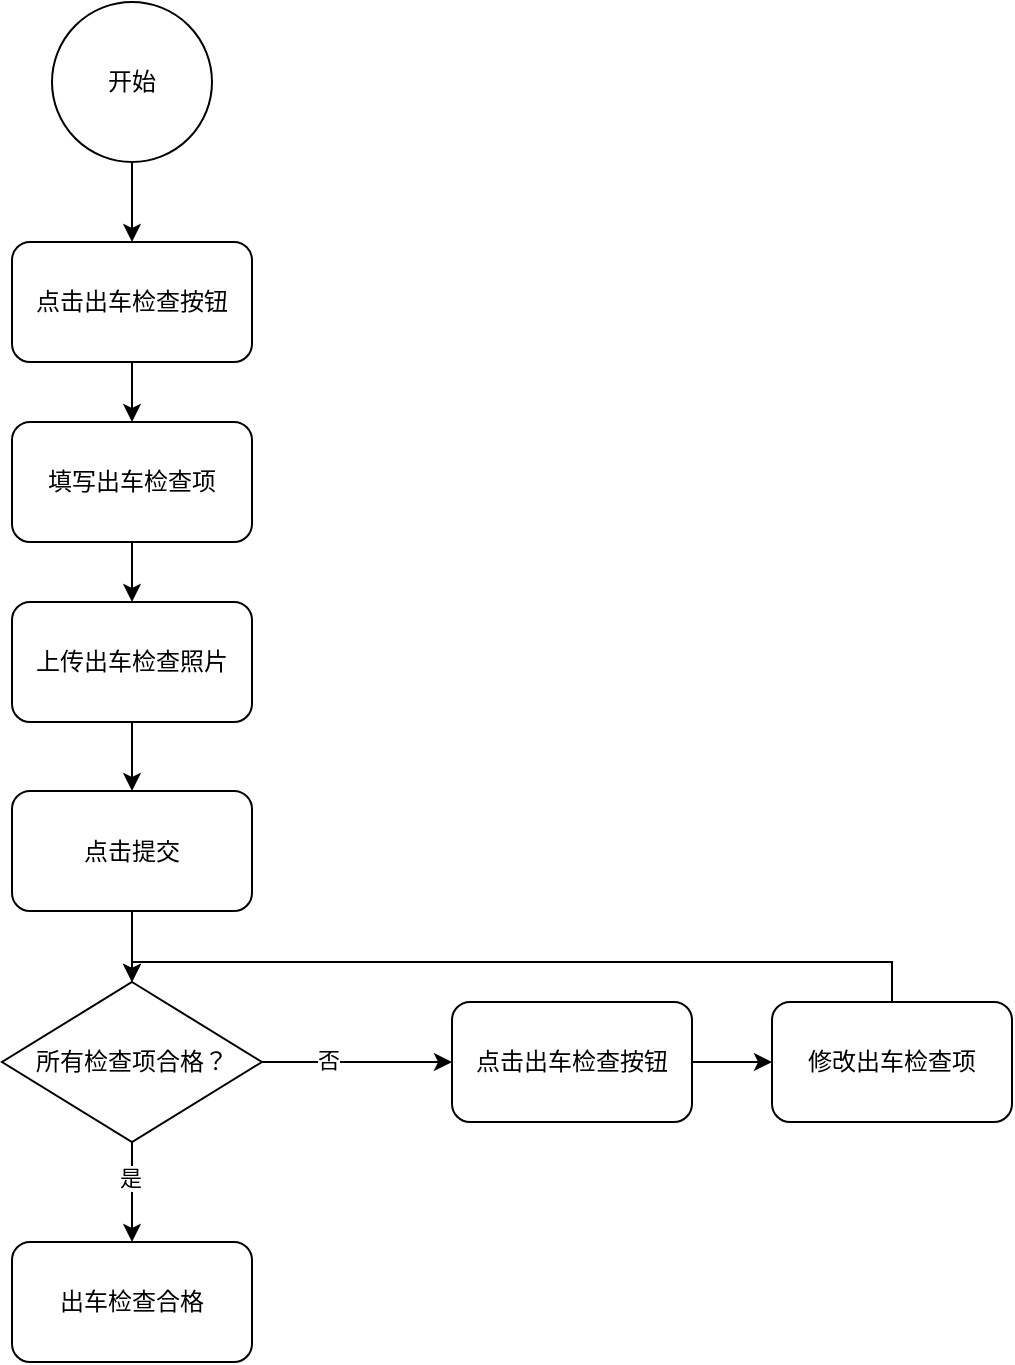 <mxfile version="17.0.0" type="github">
  <diagram id="ezSY-wmksSdNFoscop0H" name="Page-1">
    <mxGraphModel dx="1422" dy="737" grid="1" gridSize="10" guides="1" tooltips="1" connect="1" arrows="1" fold="1" page="1" pageScale="1" pageWidth="827" pageHeight="1169" math="0" shadow="0">
      <root>
        <mxCell id="0" />
        <mxCell id="1" parent="0" />
        <mxCell id="oghAxSfRLu5-lUJlxqkl-4" style="edgeStyle=orthogonalEdgeStyle;rounded=0;orthogonalLoop=1;jettySize=auto;html=1;exitX=0.5;exitY=1;exitDx=0;exitDy=0;" parent="1" source="oghAxSfRLu5-lUJlxqkl-1" target="oghAxSfRLu5-lUJlxqkl-3" edge="1">
          <mxGeometry relative="1" as="geometry" />
        </mxCell>
        <mxCell id="oghAxSfRLu5-lUJlxqkl-1" value="开始" style="ellipse;whiteSpace=wrap;html=1;aspect=fixed;" parent="1" vertex="1">
          <mxGeometry x="160" y="160" width="80" height="80" as="geometry" />
        </mxCell>
        <mxCell id="oghAxSfRLu5-lUJlxqkl-7" style="edgeStyle=orthogonalEdgeStyle;rounded=0;orthogonalLoop=1;jettySize=auto;html=1;exitX=0.5;exitY=1;exitDx=0;exitDy=0;entryX=0.5;entryY=0;entryDx=0;entryDy=0;" parent="1" source="oghAxSfRLu5-lUJlxqkl-3" target="oghAxSfRLu5-lUJlxqkl-6" edge="1">
          <mxGeometry relative="1" as="geometry" />
        </mxCell>
        <mxCell id="oghAxSfRLu5-lUJlxqkl-3" value="点击出车检查按钮" style="rounded=1;whiteSpace=wrap;html=1;" parent="1" vertex="1">
          <mxGeometry x="140" y="280" width="120" height="60" as="geometry" />
        </mxCell>
        <mxCell id="oghAxSfRLu5-lUJlxqkl-9" style="edgeStyle=orthogonalEdgeStyle;rounded=0;orthogonalLoop=1;jettySize=auto;html=1;exitX=0.5;exitY=1;exitDx=0;exitDy=0;" parent="1" source="oghAxSfRLu5-lUJlxqkl-6" target="oghAxSfRLu5-lUJlxqkl-8" edge="1">
          <mxGeometry relative="1" as="geometry" />
        </mxCell>
        <mxCell id="oghAxSfRLu5-lUJlxqkl-6" value="填写出车检查项" style="rounded=1;whiteSpace=wrap;html=1;" parent="1" vertex="1">
          <mxGeometry x="140" y="370" width="120" height="60" as="geometry" />
        </mxCell>
        <mxCell id="oghAxSfRLu5-lUJlxqkl-11" style="edgeStyle=orthogonalEdgeStyle;rounded=0;orthogonalLoop=1;jettySize=auto;html=1;exitX=0.5;exitY=1;exitDx=0;exitDy=0;entryX=0.5;entryY=0;entryDx=0;entryDy=0;" parent="1" source="oghAxSfRLu5-lUJlxqkl-8" target="oghAxSfRLu5-lUJlxqkl-10" edge="1">
          <mxGeometry relative="1" as="geometry" />
        </mxCell>
        <mxCell id="oghAxSfRLu5-lUJlxqkl-8" value="上传出车检查照片" style="rounded=1;whiteSpace=wrap;html=1;" parent="1" vertex="1">
          <mxGeometry x="140" y="460" width="120" height="60" as="geometry" />
        </mxCell>
        <mxCell id="oghAxSfRLu5-lUJlxqkl-13" style="edgeStyle=orthogonalEdgeStyle;rounded=0;orthogonalLoop=1;jettySize=auto;html=1;exitX=0.5;exitY=1;exitDx=0;exitDy=0;entryX=0.5;entryY=0;entryDx=0;entryDy=0;" parent="1" source="oghAxSfRLu5-lUJlxqkl-10" target="oghAxSfRLu5-lUJlxqkl-12" edge="1">
          <mxGeometry relative="1" as="geometry" />
        </mxCell>
        <mxCell id="oghAxSfRLu5-lUJlxqkl-10" value="点击提交" style="rounded=1;whiteSpace=wrap;html=1;" parent="1" vertex="1">
          <mxGeometry x="140" y="554.5" width="120" height="60" as="geometry" />
        </mxCell>
        <mxCell id="oghAxSfRLu5-lUJlxqkl-16" style="edgeStyle=orthogonalEdgeStyle;rounded=0;orthogonalLoop=1;jettySize=auto;html=1;exitX=0.5;exitY=1;exitDx=0;exitDy=0;entryX=0.5;entryY=0;entryDx=0;entryDy=0;" parent="1" source="oghAxSfRLu5-lUJlxqkl-12" target="oghAxSfRLu5-lUJlxqkl-17" edge="1">
          <mxGeometry relative="1" as="geometry">
            <mxPoint x="200" y="770" as="targetPoint" />
          </mxGeometry>
        </mxCell>
        <mxCell id="oghAxSfRLu5-lUJlxqkl-18" value="是" style="edgeLabel;html=1;align=center;verticalAlign=middle;resizable=0;points=[];" parent="oghAxSfRLu5-lUJlxqkl-16" vertex="1" connectable="0">
          <mxGeometry x="-0.28" y="-1" relative="1" as="geometry">
            <mxPoint as="offset" />
          </mxGeometry>
        </mxCell>
        <mxCell id="jXRGO0eoqpwSwtgL69Kq-2" style="edgeStyle=orthogonalEdgeStyle;rounded=0;orthogonalLoop=1;jettySize=auto;html=1;exitX=1;exitY=0.5;exitDx=0;exitDy=0;entryX=0;entryY=0.5;entryDx=0;entryDy=0;" edge="1" parent="1" source="oghAxSfRLu5-lUJlxqkl-12" target="jXRGO0eoqpwSwtgL69Kq-1">
          <mxGeometry relative="1" as="geometry" />
        </mxCell>
        <mxCell id="jXRGO0eoqpwSwtgL69Kq-3" value="否" style="edgeLabel;html=1;align=center;verticalAlign=middle;resizable=0;points=[];" vertex="1" connectable="0" parent="jXRGO0eoqpwSwtgL69Kq-2">
          <mxGeometry x="-0.305" y="1" relative="1" as="geometry">
            <mxPoint as="offset" />
          </mxGeometry>
        </mxCell>
        <mxCell id="oghAxSfRLu5-lUJlxqkl-12" value="所有检查项合格？" style="rhombus;whiteSpace=wrap;html=1;" parent="1" vertex="1">
          <mxGeometry x="135" y="650" width="130" height="80" as="geometry" />
        </mxCell>
        <mxCell id="oghAxSfRLu5-lUJlxqkl-17" value="出车检查合格" style="rounded=1;whiteSpace=wrap;html=1;" parent="1" vertex="1">
          <mxGeometry x="140" y="780" width="120" height="60" as="geometry" />
        </mxCell>
        <mxCell id="jXRGO0eoqpwSwtgL69Kq-5" style="edgeStyle=orthogonalEdgeStyle;rounded=0;orthogonalLoop=1;jettySize=auto;html=1;exitX=1;exitY=0.5;exitDx=0;exitDy=0;" edge="1" parent="1" source="jXRGO0eoqpwSwtgL69Kq-1" target="jXRGO0eoqpwSwtgL69Kq-4">
          <mxGeometry relative="1" as="geometry" />
        </mxCell>
        <mxCell id="jXRGO0eoqpwSwtgL69Kq-1" value="点击出车检查按钮" style="rounded=1;whiteSpace=wrap;html=1;" vertex="1" parent="1">
          <mxGeometry x="360" y="660" width="120" height="60" as="geometry" />
        </mxCell>
        <mxCell id="jXRGO0eoqpwSwtgL69Kq-6" style="edgeStyle=orthogonalEdgeStyle;rounded=0;orthogonalLoop=1;jettySize=auto;html=1;exitX=0.5;exitY=0;exitDx=0;exitDy=0;entryX=0.5;entryY=0;entryDx=0;entryDy=0;" edge="1" parent="1" source="jXRGO0eoqpwSwtgL69Kq-4" target="oghAxSfRLu5-lUJlxqkl-12">
          <mxGeometry relative="1" as="geometry" />
        </mxCell>
        <mxCell id="jXRGO0eoqpwSwtgL69Kq-4" value="修改出车检查项" style="rounded=1;whiteSpace=wrap;html=1;" vertex="1" parent="1">
          <mxGeometry x="520" y="660" width="120" height="60" as="geometry" />
        </mxCell>
      </root>
    </mxGraphModel>
  </diagram>
</mxfile>
